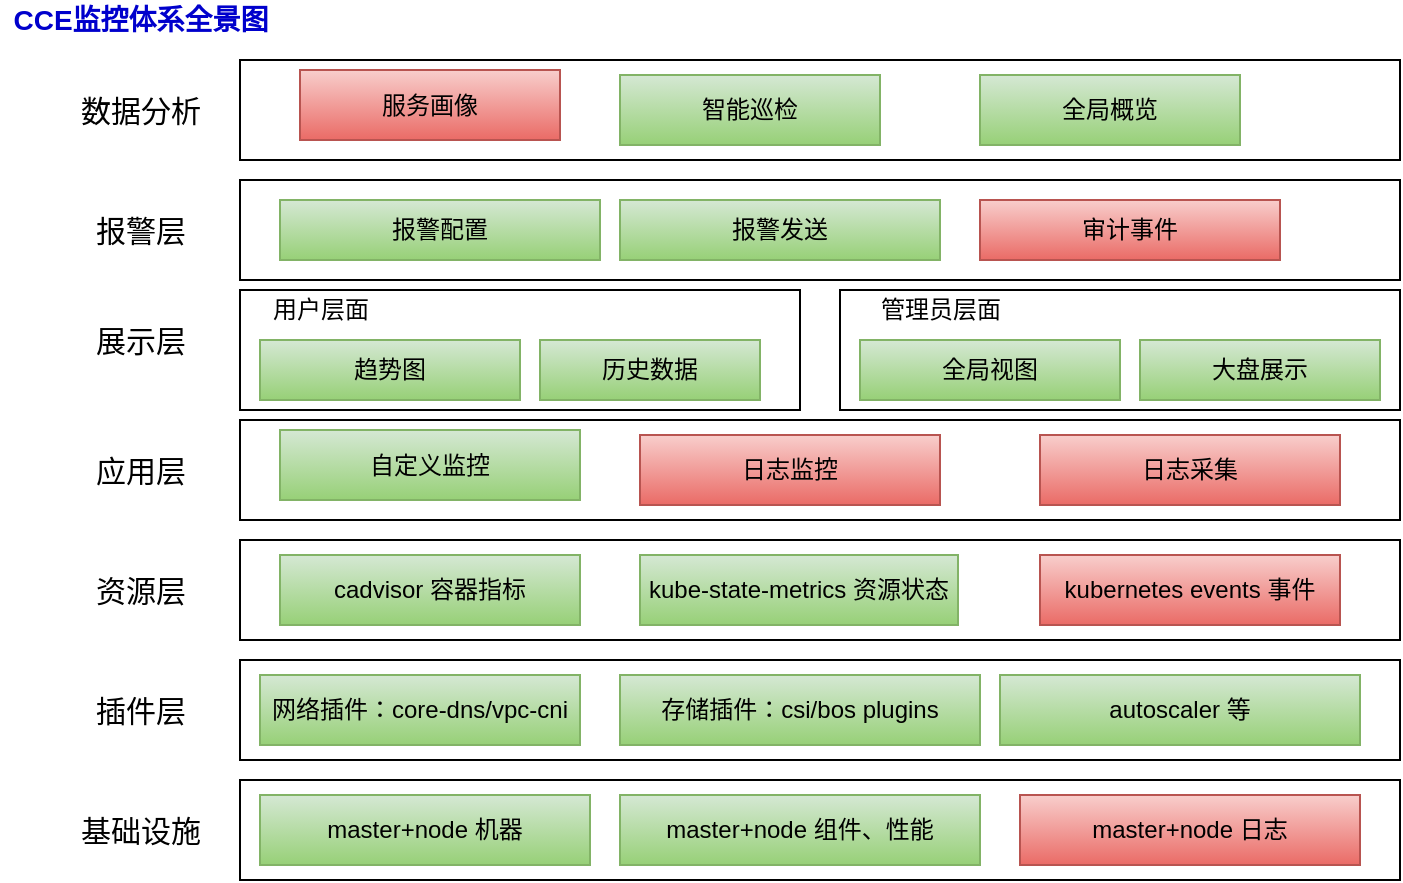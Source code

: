 <mxfile version="14.2.9" type="github"><diagram id="ZdBX17J7P0YbOjUAaqJa" name="Page-1"><mxGraphModel dx="786" dy="459" grid="1" gridSize="10" guides="1" tooltips="1" connect="1" arrows="1" fold="1" page="1" pageScale="1" pageWidth="827" pageHeight="1169" math="0" shadow="0"><root><mxCell id="0"/><mxCell id="1" parent="0"/><mxCell id="1wGXL9_GkaRx66OKMamZ-1" value="" style="rounded=0;whiteSpace=wrap;html=1;" vertex="1" parent="1"><mxGeometry x="124" y="100" width="580" height="50" as="geometry"/></mxCell><mxCell id="1wGXL9_GkaRx66OKMamZ-3" value="" style="rounded=0;whiteSpace=wrap;html=1;" vertex="1" parent="1"><mxGeometry x="124" y="155" width="280" height="60" as="geometry"/></mxCell><mxCell id="1wGXL9_GkaRx66OKMamZ-5" value="" style="rounded=0;whiteSpace=wrap;html=1;" vertex="1" parent="1"><mxGeometry x="124" y="280" width="580" height="50" as="geometry"/></mxCell><mxCell id="1wGXL9_GkaRx66OKMamZ-6" value="" style="rounded=0;whiteSpace=wrap;html=1;" vertex="1" parent="1"><mxGeometry x="124" y="340" width="580" height="50" as="geometry"/></mxCell><mxCell id="1wGXL9_GkaRx66OKMamZ-7" value="" style="rounded=0;whiteSpace=wrap;html=1;" vertex="1" parent="1"><mxGeometry x="124" y="400" width="580" height="50" as="geometry"/></mxCell><mxCell id="1wGXL9_GkaRx66OKMamZ-8" value="" style="rounded=0;whiteSpace=wrap;html=1;" vertex="1" parent="1"><mxGeometry x="124" y="220" width="580" height="50" as="geometry"/></mxCell><mxCell id="1wGXL9_GkaRx66OKMamZ-10" value="" style="rounded=0;whiteSpace=wrap;html=1;" vertex="1" parent="1"><mxGeometry x="124" y="40" width="580" height="50" as="geometry"/></mxCell><mxCell id="1wGXL9_GkaRx66OKMamZ-12" value="服务画像" style="rounded=0;whiteSpace=wrap;html=1;fillColor=#f8cecc;strokeColor=#b85450;gradientColor=#ea6b66;" vertex="1" parent="1"><mxGeometry x="154" y="45" width="130" height="35" as="geometry"/></mxCell><mxCell id="1wGXL9_GkaRx66OKMamZ-13" value="智能巡检" style="rounded=0;whiteSpace=wrap;html=1;gradientColor=#97d077;fillColor=#d5e8d4;strokeColor=#82b366;" vertex="1" parent="1"><mxGeometry x="314" y="47.5" width="130" height="35" as="geometry"/></mxCell><mxCell id="1wGXL9_GkaRx66OKMamZ-14" value="报警配置" style="rounded=0;whiteSpace=wrap;html=1;gradientColor=#97d077;fillColor=#d5e8d4;strokeColor=#82b366;" vertex="1" parent="1"><mxGeometry x="144" y="110" width="160" height="30" as="geometry"/></mxCell><mxCell id="1wGXL9_GkaRx66OKMamZ-15" value="报警发送" style="rounded=0;whiteSpace=wrap;html=1;gradientColor=#97d077;fillColor=#d5e8d4;strokeColor=#82b366;" vertex="1" parent="1"><mxGeometry x="314" y="110" width="160" height="30" as="geometry"/></mxCell><mxCell id="1wGXL9_GkaRx66OKMamZ-16" value="审计事件" style="rounded=0;whiteSpace=wrap;html=1;gradientColor=#ea6b66;fillColor=#f8cecc;strokeColor=#b85450;" vertex="1" parent="1"><mxGeometry x="494" y="110" width="150" height="30" as="geometry"/></mxCell><mxCell id="1wGXL9_GkaRx66OKMamZ-18" value="" style="rounded=0;whiteSpace=wrap;html=1;" vertex="1" parent="1"><mxGeometry x="424" y="155" width="280" height="60" as="geometry"/></mxCell><mxCell id="1wGXL9_GkaRx66OKMamZ-19" value="趋势图" style="rounded=0;whiteSpace=wrap;html=1;gradientColor=#97d077;fillColor=#d5e8d4;strokeColor=#82b366;" vertex="1" parent="1"><mxGeometry x="134" y="180" width="130" height="30" as="geometry"/></mxCell><mxCell id="1wGXL9_GkaRx66OKMamZ-20" value="历史数据" style="rounded=0;whiteSpace=wrap;html=1;gradientColor=#97d077;fillColor=#d5e8d4;strokeColor=#82b366;" vertex="1" parent="1"><mxGeometry x="274" y="180" width="110" height="30" as="geometry"/></mxCell><mxCell id="1wGXL9_GkaRx66OKMamZ-21" value="全局视图" style="rounded=0;whiteSpace=wrap;html=1;gradientColor=#97d077;fillColor=#d5e8d4;strokeColor=#82b366;" vertex="1" parent="1"><mxGeometry x="434" y="180" width="130" height="30" as="geometry"/></mxCell><mxCell id="1wGXL9_GkaRx66OKMamZ-22" value="大盘展示" style="rounded=0;whiteSpace=wrap;html=1;gradientColor=#97d077;fillColor=#d5e8d4;strokeColor=#82b366;" vertex="1" parent="1"><mxGeometry x="574" y="180" width="120" height="30" as="geometry"/></mxCell><mxCell id="1wGXL9_GkaRx66OKMamZ-23" value="用户层面" style="text;html=1;align=center;verticalAlign=middle;resizable=0;points=[];autosize=1;" vertex="1" parent="1"><mxGeometry x="134" y="155" width="60" height="20" as="geometry"/></mxCell><mxCell id="1wGXL9_GkaRx66OKMamZ-24" value="管理员层面" style="text;html=1;align=center;verticalAlign=middle;resizable=0;points=[];autosize=1;" vertex="1" parent="1"><mxGeometry x="434" y="155" width="80" height="20" as="geometry"/></mxCell><mxCell id="1wGXL9_GkaRx66OKMamZ-25" value="自定义监控" style="rounded=0;whiteSpace=wrap;html=1;gradientColor=#97d077;fillColor=#d5e8d4;strokeColor=#82b366;" vertex="1" parent="1"><mxGeometry x="144" y="225" width="150" height="35" as="geometry"/></mxCell><mxCell id="1wGXL9_GkaRx66OKMamZ-26" value="日志采集" style="rounded=0;whiteSpace=wrap;html=1;gradientColor=#ea6b66;fillColor=#f8cecc;strokeColor=#b85450;" vertex="1" parent="1"><mxGeometry x="524" y="227.5" width="150" height="35" as="geometry"/></mxCell><mxCell id="1wGXL9_GkaRx66OKMamZ-27" value="日志监控" style="rounded=0;whiteSpace=wrap;html=1;gradientColor=#ea6b66;fillColor=#f8cecc;strokeColor=#b85450;" vertex="1" parent="1"><mxGeometry x="324" y="227.5" width="150" height="35" as="geometry"/></mxCell><mxCell id="1wGXL9_GkaRx66OKMamZ-28" value="cadvisor 容器指标" style="rounded=0;whiteSpace=wrap;html=1;gradientColor=#97d077;fillColor=#d5e8d4;strokeColor=#82b366;" vertex="1" parent="1"><mxGeometry x="144" y="287.5" width="150" height="35" as="geometry"/></mxCell><mxCell id="1wGXL9_GkaRx66OKMamZ-29" value="kubernetes events 事件" style="rounded=0;whiteSpace=wrap;html=1;gradientColor=#ea6b66;fillColor=#f8cecc;strokeColor=#b85450;" vertex="1" parent="1"><mxGeometry x="524" y="287.5" width="150" height="35" as="geometry"/></mxCell><mxCell id="1wGXL9_GkaRx66OKMamZ-30" value="kube-state-metrics 资源状态" style="rounded=0;whiteSpace=wrap;html=1;gradientColor=#97d077;fillColor=#d5e8d4;strokeColor=#82b366;" vertex="1" parent="1"><mxGeometry x="324" y="287.5" width="159" height="35" as="geometry"/></mxCell><mxCell id="1wGXL9_GkaRx66OKMamZ-32" value="网络插件：core-dns/vpc-cni" style="rounded=0;whiteSpace=wrap;html=1;gradientColor=#97d077;fillColor=#d5e8d4;strokeColor=#82b366;" vertex="1" parent="1"><mxGeometry x="134" y="347.5" width="160" height="35" as="geometry"/></mxCell><mxCell id="1wGXL9_GkaRx66OKMamZ-33" value="存储插件：csi/bos plugins" style="rounded=0;whiteSpace=wrap;html=1;gradientColor=#97d077;fillColor=#d5e8d4;strokeColor=#82b366;" vertex="1" parent="1"><mxGeometry x="314" y="347.5" width="180" height="35" as="geometry"/></mxCell><mxCell id="1wGXL9_GkaRx66OKMamZ-34" value="autoscaler 等" style="rounded=0;whiteSpace=wrap;html=1;gradientColor=#97d077;fillColor=#d5e8d4;strokeColor=#82b366;" vertex="1" parent="1"><mxGeometry x="504" y="347.5" width="180" height="35" as="geometry"/></mxCell><mxCell id="1wGXL9_GkaRx66OKMamZ-35" value="master+node 机器" style="rounded=0;whiteSpace=wrap;html=1;gradientColor=#97d077;fillColor=#d5e8d4;strokeColor=#82b366;" vertex="1" parent="1"><mxGeometry x="134" y="407.5" width="165" height="35" as="geometry"/></mxCell><mxCell id="1wGXL9_GkaRx66OKMamZ-36" value="master+node 组件、性能" style="rounded=0;whiteSpace=wrap;html=1;gradientColor=#97d077;fillColor=#d5e8d4;strokeColor=#82b366;" vertex="1" parent="1"><mxGeometry x="314" y="407.5" width="180" height="35" as="geometry"/></mxCell><mxCell id="1wGXL9_GkaRx66OKMamZ-37" value="master+node 日志" style="rounded=0;whiteSpace=wrap;html=1;gradientColor=#ea6b66;fillColor=#f8cecc;strokeColor=#b85450;" vertex="1" parent="1"><mxGeometry x="514" y="407.5" width="170" height="35" as="geometry"/></mxCell><mxCell id="1wGXL9_GkaRx66OKMamZ-39" value="全局概览" style="rounded=0;whiteSpace=wrap;html=1;gradientColor=#97d077;fillColor=#d5e8d4;strokeColor=#82b366;" vertex="1" parent="1"><mxGeometry x="494" y="47.5" width="130" height="35" as="geometry"/></mxCell><mxCell id="1wGXL9_GkaRx66OKMamZ-40" value="&lt;font style=&quot;font-size: 14px&quot; color=&quot;#0000cc&quot;&gt;&lt;b&gt;CCE监控体系全景图&lt;/b&gt;&lt;/font&gt;" style="text;html=1;align=center;verticalAlign=middle;resizable=0;points=[];autosize=1;" vertex="1" parent="1"><mxGeometry x="4" y="10" width="140" height="20" as="geometry"/></mxCell><mxCell id="1wGXL9_GkaRx66OKMamZ-41" value="&lt;font style=&quot;font-size: 15px&quot;&gt;数据分析&lt;/font&gt;" style="text;html=1;align=center;verticalAlign=middle;resizable=0;points=[];autosize=1;" vertex="1" parent="1"><mxGeometry x="34" y="55" width="80" height="20" as="geometry"/></mxCell><mxCell id="1wGXL9_GkaRx66OKMamZ-43" value="&lt;font style=&quot;font-size: 15px&quot;&gt;报警层&lt;/font&gt;" style="text;html=1;align=center;verticalAlign=middle;resizable=0;points=[];autosize=1;" vertex="1" parent="1"><mxGeometry x="44" y="115" width="60" height="20" as="geometry"/></mxCell><mxCell id="1wGXL9_GkaRx66OKMamZ-44" value="&lt;font style=&quot;font-size: 15px&quot;&gt;展示层&lt;/font&gt;" style="text;html=1;align=center;verticalAlign=middle;resizable=0;points=[];autosize=1;" vertex="1" parent="1"><mxGeometry x="44" y="170" width="60" height="20" as="geometry"/></mxCell><mxCell id="1wGXL9_GkaRx66OKMamZ-45" value="&lt;span style=&quot;font-size: 15px&quot;&gt;应用层&lt;/span&gt;" style="text;html=1;align=center;verticalAlign=middle;resizable=0;points=[];autosize=1;" vertex="1" parent="1"><mxGeometry x="44" y="235" width="60" height="20" as="geometry"/></mxCell><mxCell id="1wGXL9_GkaRx66OKMamZ-46" value="&lt;font style=&quot;font-size: 15px&quot;&gt;资源层&lt;/font&gt;" style="text;html=1;align=center;verticalAlign=middle;resizable=0;points=[];autosize=1;" vertex="1" parent="1"><mxGeometry x="44" y="295" width="60" height="20" as="geometry"/></mxCell><mxCell id="1wGXL9_GkaRx66OKMamZ-48" value="&lt;font style=&quot;font-size: 15px&quot;&gt;插件层&lt;/font&gt;" style="text;html=1;align=center;verticalAlign=middle;resizable=0;points=[];autosize=1;" vertex="1" parent="1"><mxGeometry x="44" y="355" width="60" height="20" as="geometry"/></mxCell><mxCell id="1wGXL9_GkaRx66OKMamZ-49" value="&lt;font style=&quot;font-size: 15px&quot;&gt;基础设施&lt;/font&gt;" style="text;html=1;align=center;verticalAlign=middle;resizable=0;points=[];autosize=1;" vertex="1" parent="1"><mxGeometry x="34" y="415" width="80" height="20" as="geometry"/></mxCell></root></mxGraphModel></diagram></mxfile>